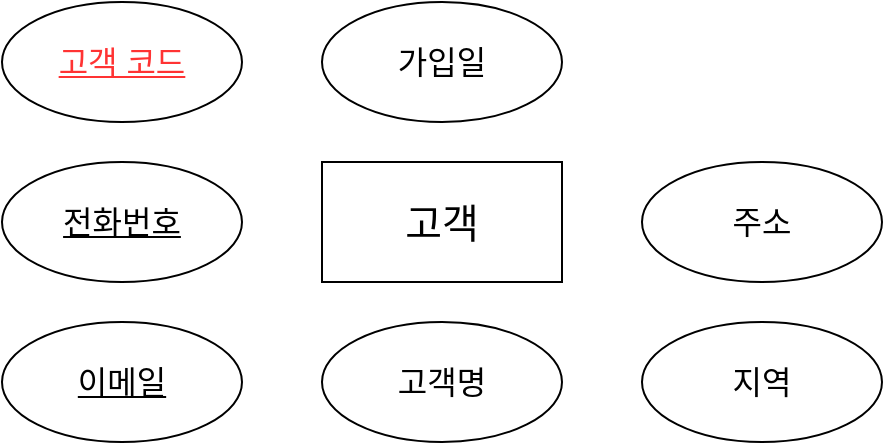 <mxfile version="26.1.3">
  <diagram name="페이지-1" id="CQtO1PvTVi5qpMj1U7Jk">
    <mxGraphModel dx="1434" dy="746" grid="1" gridSize="10" guides="1" tooltips="1" connect="1" arrows="1" fold="1" page="1" pageScale="1" pageWidth="827" pageHeight="1169" math="0" shadow="0">
      <root>
        <mxCell id="0" />
        <mxCell id="1" parent="0" />
        <mxCell id="8JQrUOMV2AQpjS53gLMn-1" value="&lt;font style=&quot;font-size: 20px;&quot;&gt;고객&lt;/font&gt;" style="rounded=0;whiteSpace=wrap;html=1;" vertex="1" parent="1">
          <mxGeometry x="180" y="330" width="120" height="60" as="geometry" />
        </mxCell>
        <mxCell id="8JQrUOMV2AQpjS53gLMn-2" value="&lt;u&gt;전화번호&lt;/u&gt;" style="ellipse;whiteSpace=wrap;html=1;fontSize=16;" vertex="1" parent="1">
          <mxGeometry x="20" y="330" width="120" height="60" as="geometry" />
        </mxCell>
        <mxCell id="8JQrUOMV2AQpjS53gLMn-3" value="&lt;u&gt;이메일&lt;/u&gt;" style="ellipse;whiteSpace=wrap;html=1;fontSize=16;" vertex="1" parent="1">
          <mxGeometry x="20" y="410" width="120" height="60" as="geometry" />
        </mxCell>
        <mxCell id="8JQrUOMV2AQpjS53gLMn-5" value="고객명" style="ellipse;whiteSpace=wrap;html=1;fontSize=16;" vertex="1" parent="1">
          <mxGeometry x="180" y="410" width="120" height="60" as="geometry" />
        </mxCell>
        <mxCell id="8JQrUOMV2AQpjS53gLMn-6" value="지역" style="ellipse;whiteSpace=wrap;html=1;fontSize=16;" vertex="1" parent="1">
          <mxGeometry x="340" y="410" width="120" height="60" as="geometry" />
        </mxCell>
        <mxCell id="8JQrUOMV2AQpjS53gLMn-7" value="주소" style="ellipse;whiteSpace=wrap;html=1;fontSize=16;" vertex="1" parent="1">
          <mxGeometry x="340" y="330" width="120" height="60" as="geometry" />
        </mxCell>
        <mxCell id="8JQrUOMV2AQpjS53gLMn-9" value="가입일" style="ellipse;whiteSpace=wrap;html=1;fontSize=16;" vertex="1" parent="1">
          <mxGeometry x="180" y="250" width="120" height="60" as="geometry" />
        </mxCell>
        <mxCell id="8JQrUOMV2AQpjS53gLMn-10" value="&lt;font style=&quot;color: rgb(255, 51, 51);&quot;&gt;&lt;u&gt;고객 코드&lt;/u&gt;&lt;/font&gt;" style="ellipse;whiteSpace=wrap;html=1;fontSize=16;" vertex="1" parent="1">
          <mxGeometry x="20" y="250" width="120" height="60" as="geometry" />
        </mxCell>
      </root>
    </mxGraphModel>
  </diagram>
</mxfile>
